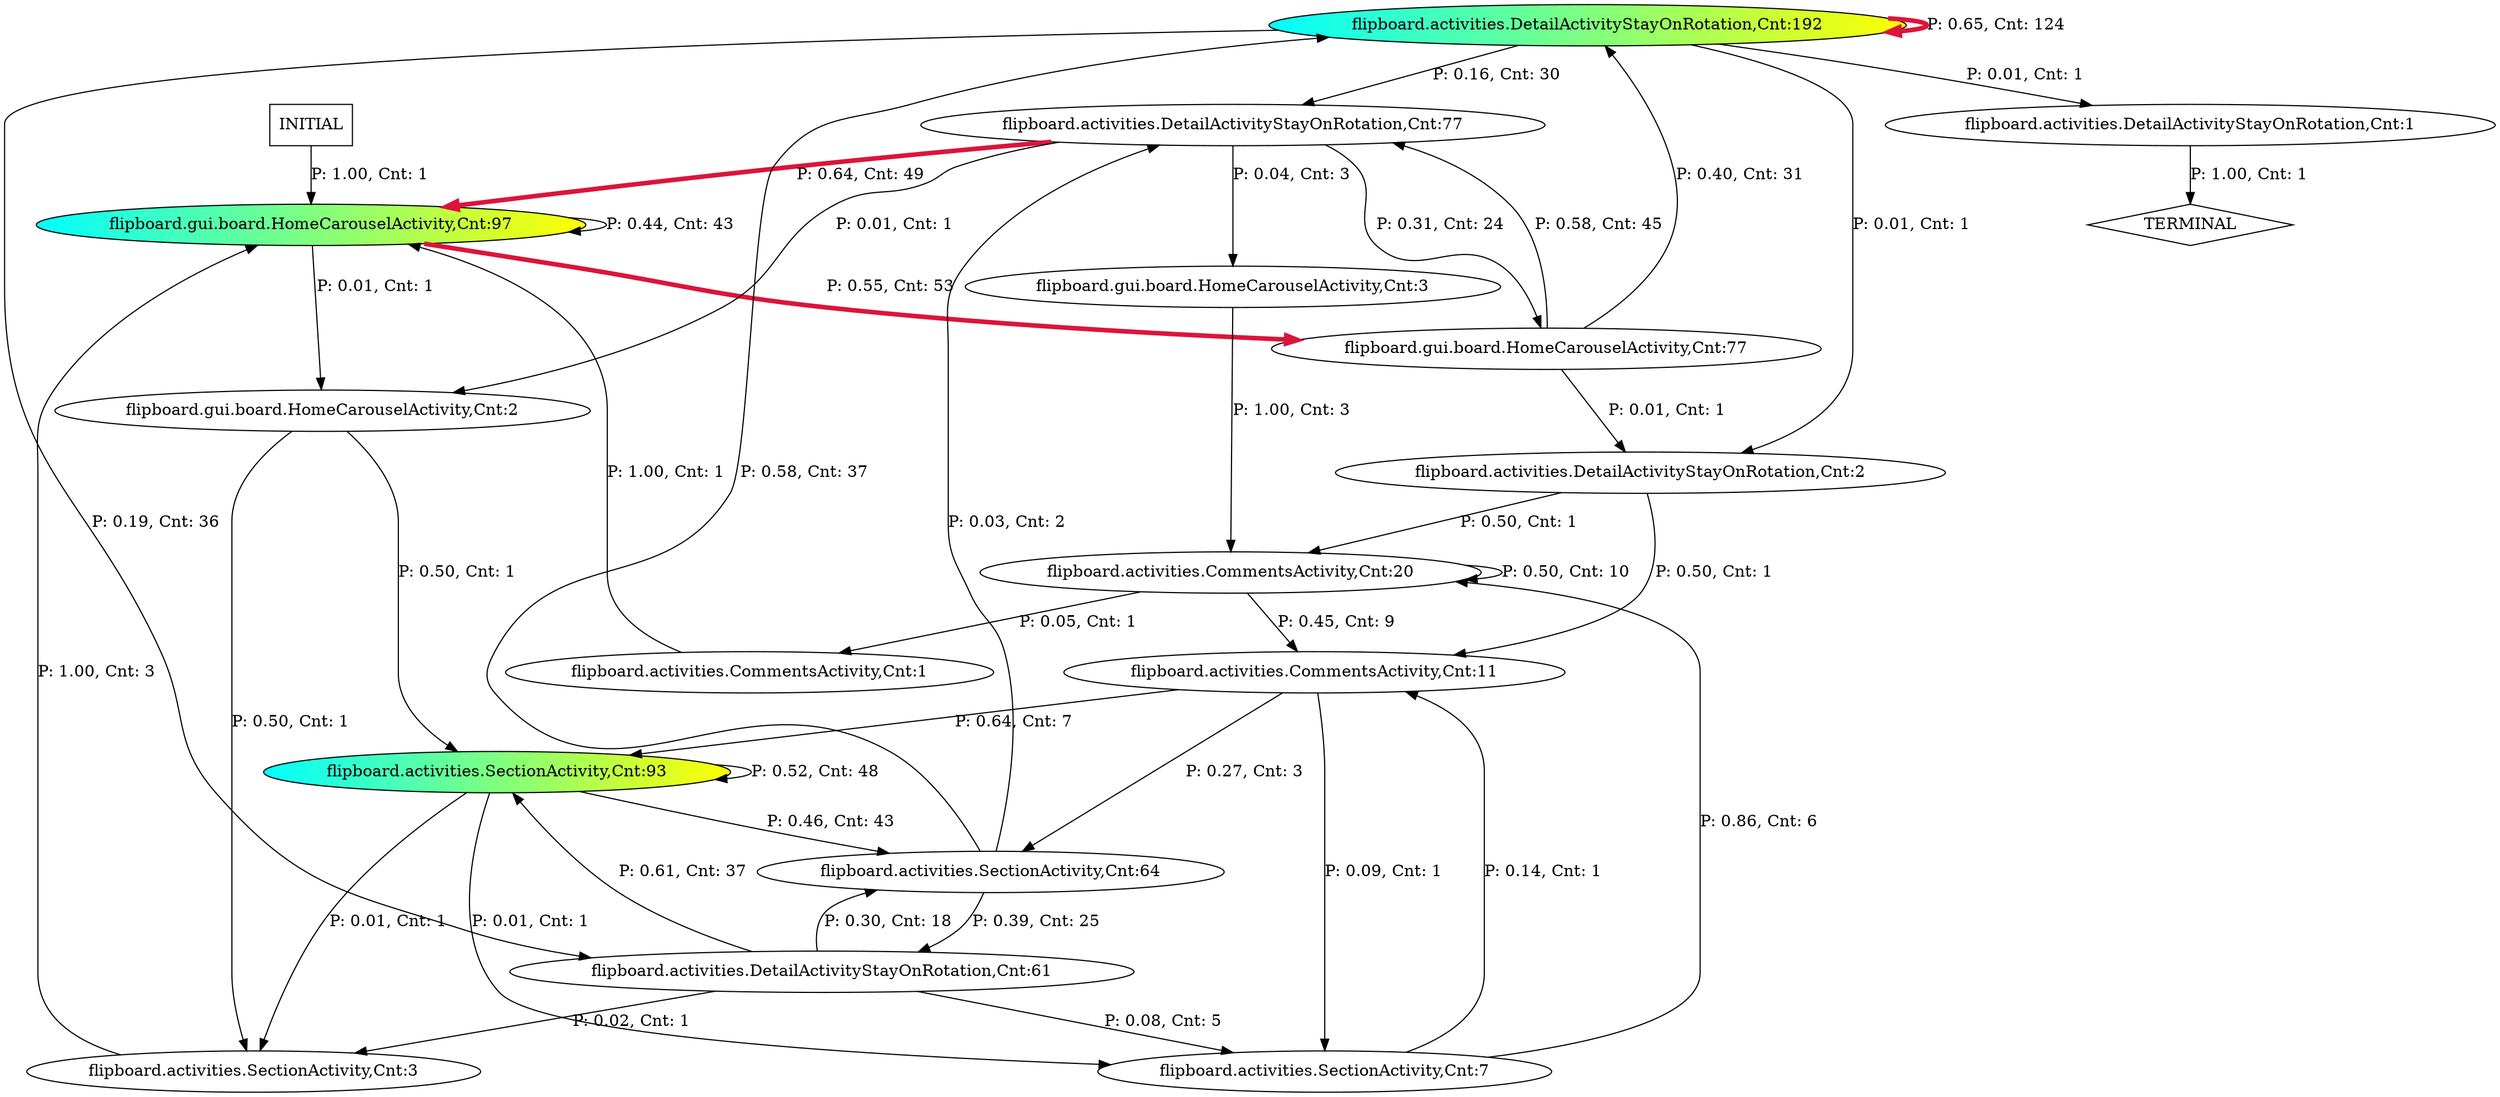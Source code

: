 digraph G {
  7 [label="flipboard.activities.DetailActivityStayOnRotation,Cnt:192", fillcolor="cyan:yellow", style="filled"];
  15 [label="flipboard.gui.board.HomeCarouselActivity,Cnt:97", fillcolor="cyan:yellow", style="filled"];
  11 [label="flipboard.activities.SectionActivity,Cnt:93", fillcolor="cyan:yellow", style="filled"];
  6 [label="flipboard.activities.DetailActivityStayOnRotation,Cnt:77"];
  14 [label="flipboard.gui.board.HomeCarouselActivity,Cnt:77"];
  10 [label="flipboard.activities.SectionActivity,Cnt:64"];
  5 [label="flipboard.activities.DetailActivityStayOnRotation,Cnt:61"];
  1 [label="flipboard.activities.CommentsActivity,Cnt:20"];
  2 [label="flipboard.activities.CommentsActivity,Cnt:11"];
  9 [label="flipboard.activities.SectionActivity,Cnt:7"];
  8 [label="flipboard.activities.SectionActivity,Cnt:3"];
  12 [label="flipboard.gui.board.HomeCarouselActivity,Cnt:3"];
  4 [label="flipboard.activities.DetailActivityStayOnRotation,Cnt:2"];
  13 [label="flipboard.gui.board.HomeCarouselActivity,Cnt:2"];
  0 [label="flipboard.activities.CommentsActivity,Cnt:1"];
  3 [label="flipboard.activities.DetailActivityStayOnRotation,Cnt:1"];
  16 [label="TERMINAL",shape=diamond];
  17 [label="INITIAL",shape=box];
7->7 [label="P: 0.65, Cnt: 124", color="crimson", penwidth=4];
15->14 [label="P: 0.55, Cnt: 53", color="crimson", penwidth=4];
6->15 [label="P: 0.64, Cnt: 49", color="crimson", penwidth=4];
11->11 [label="P: 0.52, Cnt: 48"];
14->6 [label="P: 0.58, Cnt: 45"];
11->10 [label="P: 0.46, Cnt: 43"];
15->15 [label="P: 0.44, Cnt: 43"];
5->11 [label="P: 0.61, Cnt: 37"];
10->7 [label="P: 0.58, Cnt: 37"];
7->5 [label="P: 0.19, Cnt: 36"];
14->7 [label="P: 0.40, Cnt: 31"];
7->6 [label="P: 0.16, Cnt: 30"];
10->5 [label="P: 0.39, Cnt: 25"];
6->14 [label="P: 0.31, Cnt: 24"];
5->10 [label="P: 0.30, Cnt: 18"];
1->1 [label="P: 0.50, Cnt: 10"];
1->2 [label="P: 0.45, Cnt: 9"];
2->11 [label="P: 0.64, Cnt: 7"];
9->1 [label="P: 0.86, Cnt: 6"];
5->9 [label="P: 0.08, Cnt: 5"];
2->10 [label="P: 0.27, Cnt: 3"];
6->12 [label="P: 0.04, Cnt: 3"];
8->15 [label="P: 1.00, Cnt: 3"];
12->1 [label="P: 1.00, Cnt: 3"];
10->6 [label="P: 0.03, Cnt: 2"];
0->15 [label="P: 1.00, Cnt: 1"];
1->0 [label="P: 0.05, Cnt: 1"];
2->9 [label="P: 0.09, Cnt: 1"];
3->16 [label="P: 1.00, Cnt: 1"];
4->1 [label="P: 0.50, Cnt: 1"];
4->2 [label="P: 0.50, Cnt: 1"];
5->8 [label="P: 0.02, Cnt: 1"];
6->13 [label="P: 0.01, Cnt: 1"];
7->4 [label="P: 0.01, Cnt: 1"];
7->3 [label="P: 0.01, Cnt: 1"];
9->2 [label="P: 0.14, Cnt: 1"];
11->8 [label="P: 0.01, Cnt: 1"];
11->9 [label="P: 0.01, Cnt: 1"];
13->11 [label="P: 0.50, Cnt: 1"];
13->8 [label="P: 0.50, Cnt: 1"];
14->4 [label="P: 0.01, Cnt: 1"];
15->13 [label="P: 0.01, Cnt: 1"];
17->15 [label="P: 1.00, Cnt: 1"];
}
